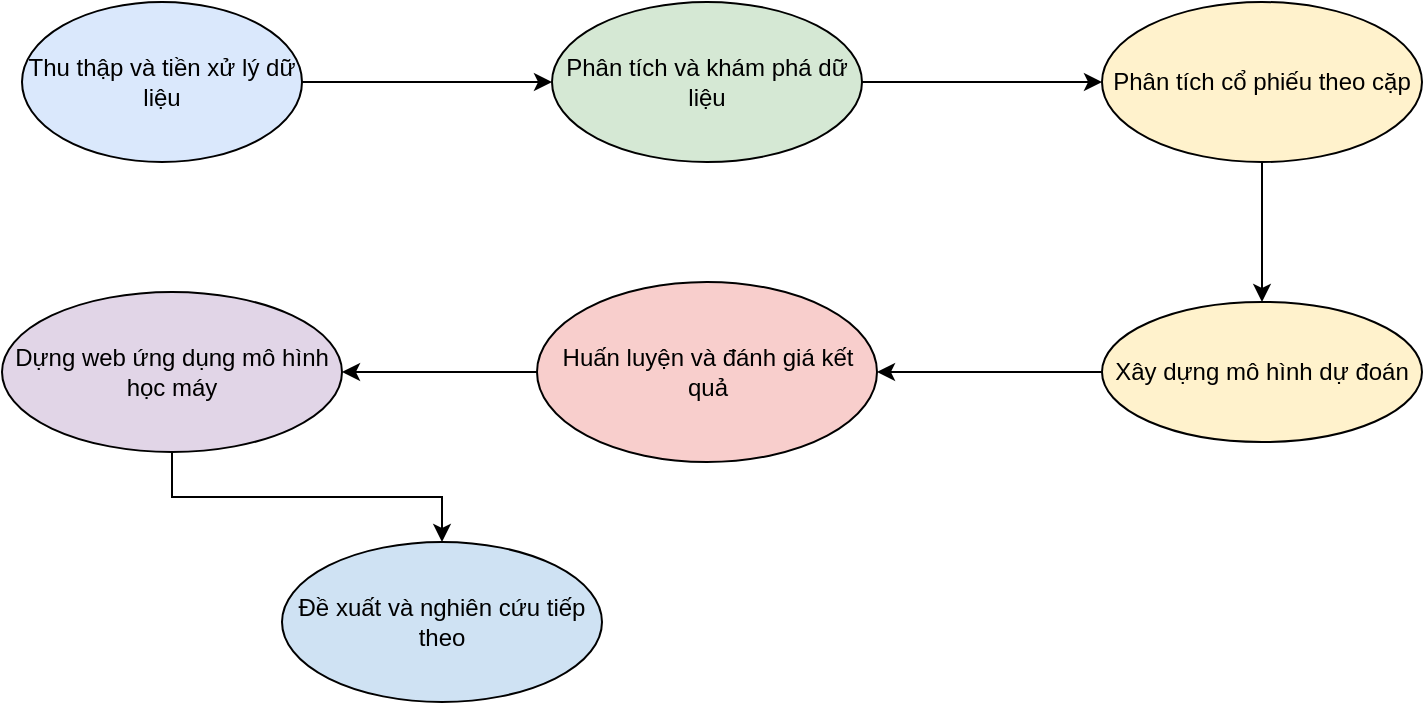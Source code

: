 <mxfile version="25.0.3">
  <diagram name="Flowchart" id="RVbB43008ycLxZBUl13C">
    <mxGraphModel dx="1187" dy="725" grid="1" gridSize="10" guides="1" tooltips="1" connect="1" arrows="1" fold="1" page="1" pageScale="1" pageWidth="850" pageHeight="1100" math="0" shadow="0">
      <root>
        <mxCell id="0" />
        <mxCell id="1" parent="0" />
        <mxCell id="KHMZIeZLSxYMLjo2uPH_-1" value="Thu thập và tiền xử lý dữ liệu" style="ellipse;whiteSpace=wrap;html=1;strokeColor=#000000;fillColor=#dae8fc;" vertex="1" parent="1">
          <mxGeometry x="80" y="40" width="140" height="80" as="geometry" />
        </mxCell>
        <mxCell id="KHMZIeZLSxYMLjo2uPH_-2" value="Phân tích và khám phá dữ liệu" style="ellipse;whiteSpace=wrap;html=1;strokeColor=#000000;fillColor=#d5e8d4;" vertex="1" parent="1">
          <mxGeometry x="345" y="40" width="155" height="80" as="geometry" />
        </mxCell>
        <mxCell id="KHMZIeZLSxYMLjo2uPH_-3" value="Xây dựng mô hình dự đoán" style="ellipse;whiteSpace=wrap;html=1;strokeColor=#000000;fillColor=#fff2cc;" vertex="1" parent="1">
          <mxGeometry x="620" y="190" width="160" height="70" as="geometry" />
        </mxCell>
        <mxCell id="KHMZIeZLSxYMLjo2uPH_-4" value="Huấn luyện và đánh giá kết quả" style="ellipse;whiteSpace=wrap;html=1;strokeColor=#000000;fillColor=#f8cecc;" vertex="1" parent="1">
          <mxGeometry x="337.5" y="180" width="170" height="90" as="geometry" />
        </mxCell>
        <mxCell id="KHMZIeZLSxYMLjo2uPH_-5" value="Dựng web ứng dụng mô hình học máy" style="ellipse;whiteSpace=wrap;html=1;strokeColor=#000000;fillColor=#e1d5e7;" vertex="1" parent="1">
          <mxGeometry x="70" y="185" width="170" height="80" as="geometry" />
        </mxCell>
        <mxCell id="KHMZIeZLSxYMLjo2uPH_-6" value="Đề xuất và nghiên cứu tiếp theo" style="ellipse;whiteSpace=wrap;html=1;strokeColor=#000000;fillColor=#cfe2f3;" vertex="1" parent="1">
          <mxGeometry x="210" y="310" width="160" height="80" as="geometry" />
        </mxCell>
        <mxCell id="KHMZIeZLSxYMLjo2uPH_-8" style="edgeStyle=orthogonalEdgeStyle;rounded=0;orthogonalLoop=1;jettySize=auto;html=1;" edge="1" parent="1" source="KHMZIeZLSxYMLjo2uPH_-1" target="KHMZIeZLSxYMLjo2uPH_-2">
          <mxGeometry relative="1" as="geometry" />
        </mxCell>
        <mxCell id="KHMZIeZLSxYMLjo2uPH_-9" style="edgeStyle=orthogonalEdgeStyle;rounded=0;orthogonalLoop=1;jettySize=auto;html=1;entryX=0;entryY=0.5;entryDx=0;entryDy=0;" edge="1" parent="1" source="KHMZIeZLSxYMLjo2uPH_-2" target="KHMZIeZLSxYMLjo2uPH_-14">
          <mxGeometry relative="1" as="geometry">
            <mxPoint x="700" y="60" as="targetPoint" />
          </mxGeometry>
        </mxCell>
        <mxCell id="KHMZIeZLSxYMLjo2uPH_-10" style="edgeStyle=orthogonalEdgeStyle;rounded=0;orthogonalLoop=1;jettySize=auto;html=1;" edge="1" parent="1" source="KHMZIeZLSxYMLjo2uPH_-3" target="KHMZIeZLSxYMLjo2uPH_-4">
          <mxGeometry relative="1" as="geometry" />
        </mxCell>
        <mxCell id="KHMZIeZLSxYMLjo2uPH_-11" style="edgeStyle=orthogonalEdgeStyle;rounded=0;orthogonalLoop=1;jettySize=auto;html=1;" edge="1" parent="1" source="KHMZIeZLSxYMLjo2uPH_-4" target="KHMZIeZLSxYMLjo2uPH_-5">
          <mxGeometry relative="1" as="geometry" />
        </mxCell>
        <mxCell id="KHMZIeZLSxYMLjo2uPH_-12" style="edgeStyle=orthogonalEdgeStyle;rounded=0;orthogonalLoop=1;jettySize=auto;html=1;" edge="1" parent="1" source="KHMZIeZLSxYMLjo2uPH_-5" target="KHMZIeZLSxYMLjo2uPH_-6">
          <mxGeometry relative="1" as="geometry" />
        </mxCell>
        <mxCell id="KHMZIeZLSxYMLjo2uPH_-17" style="edgeStyle=orthogonalEdgeStyle;rounded=0;orthogonalLoop=1;jettySize=auto;html=1;exitX=0.5;exitY=1;exitDx=0;exitDy=0;entryX=0.5;entryY=0;entryDx=0;entryDy=0;" edge="1" parent="1" source="KHMZIeZLSxYMLjo2uPH_-14" target="KHMZIeZLSxYMLjo2uPH_-3">
          <mxGeometry relative="1" as="geometry" />
        </mxCell>
        <mxCell id="KHMZIeZLSxYMLjo2uPH_-14" value="Phân tích cổ phiếu theo cặp" style="ellipse;whiteSpace=wrap;html=1;strokeColor=#000000;fillColor=#fff2cc;" vertex="1" parent="1">
          <mxGeometry x="620" y="40" width="160" height="80" as="geometry" />
        </mxCell>
      </root>
    </mxGraphModel>
  </diagram>
</mxfile>

